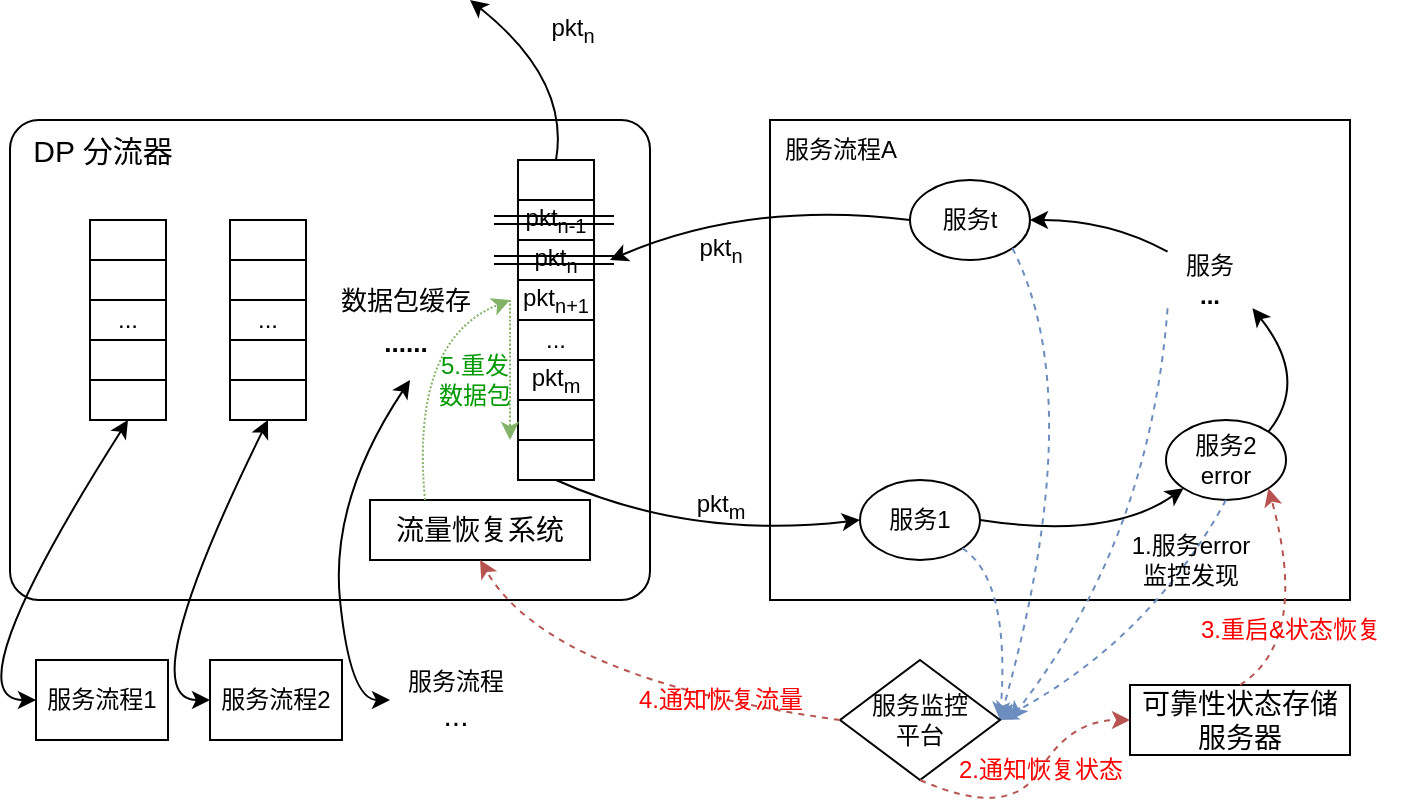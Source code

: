 <mxfile version="26.2.13">
  <diagram name="第 1 页" id="8AEqgXQ7vQlAx5bRjQgV">
    <mxGraphModel dx="1004" dy="662" grid="1" gridSize="10" guides="1" tooltips="1" connect="1" arrows="1" fold="1" page="1" pageScale="1" pageWidth="1169" pageHeight="827" math="0" shadow="0">
      <root>
        <mxCell id="0" />
        <mxCell id="1" parent="0" />
        <mxCell id="SL-odhwJrNfDDm6GMrAu-103" value="" style="rounded=1;whiteSpace=wrap;html=1;arcSize=6;fillColor=none;" vertex="1" parent="1">
          <mxGeometry x="130" y="290" width="320" height="240" as="geometry" />
        </mxCell>
        <mxCell id="SL-odhwJrNfDDm6GMrAu-104" value="" style="rounded=0;whiteSpace=wrap;html=1;fillColor=none;" vertex="1" parent="1">
          <mxGeometry x="510" y="290" width="290" height="240" as="geometry" />
        </mxCell>
        <mxCell id="SL-odhwJrNfDDm6GMrAu-5" value="&lt;font style=&quot;font-size: 15px;&quot;&gt;DP 分流器&lt;/font&gt;" style="text;html=1;align=center;verticalAlign=middle;resizable=0;points=[];autosize=1;strokeColor=none;fillColor=none;" vertex="1" parent="1">
          <mxGeometry x="131" y="290" width="90" height="30" as="geometry" />
        </mxCell>
        <mxCell id="SL-odhwJrNfDDm6GMrAu-32" value="" style="group" vertex="1" connectable="0" parent="1">
          <mxGeometry x="170" y="340" width="38" height="100" as="geometry" />
        </mxCell>
        <mxCell id="SL-odhwJrNfDDm6GMrAu-21" value="" style="rounded=0;whiteSpace=wrap;html=1;" vertex="1" parent="SL-odhwJrNfDDm6GMrAu-32">
          <mxGeometry width="38" height="20" as="geometry" />
        </mxCell>
        <mxCell id="SL-odhwJrNfDDm6GMrAu-22" value="" style="rounded=0;whiteSpace=wrap;html=1;" vertex="1" parent="SL-odhwJrNfDDm6GMrAu-32">
          <mxGeometry y="20" width="38" height="20" as="geometry" />
        </mxCell>
        <mxCell id="SL-odhwJrNfDDm6GMrAu-23" value="..." style="rounded=0;whiteSpace=wrap;html=1;" vertex="1" parent="SL-odhwJrNfDDm6GMrAu-32">
          <mxGeometry y="40" width="38" height="20" as="geometry" />
        </mxCell>
        <mxCell id="SL-odhwJrNfDDm6GMrAu-24" value="" style="rounded=0;whiteSpace=wrap;html=1;" vertex="1" parent="SL-odhwJrNfDDm6GMrAu-32">
          <mxGeometry y="60" width="38" height="20" as="geometry" />
        </mxCell>
        <mxCell id="SL-odhwJrNfDDm6GMrAu-26" value="" style="rounded=0;whiteSpace=wrap;html=1;" vertex="1" parent="SL-odhwJrNfDDm6GMrAu-32">
          <mxGeometry y="80" width="38" height="20" as="geometry" />
        </mxCell>
        <mxCell id="SL-odhwJrNfDDm6GMrAu-33" value="" style="group" vertex="1" connectable="0" parent="1">
          <mxGeometry x="240" y="340" width="38" height="100" as="geometry" />
        </mxCell>
        <mxCell id="SL-odhwJrNfDDm6GMrAu-34" value="" style="rounded=0;whiteSpace=wrap;html=1;" vertex="1" parent="SL-odhwJrNfDDm6GMrAu-33">
          <mxGeometry width="38" height="20" as="geometry" />
        </mxCell>
        <mxCell id="SL-odhwJrNfDDm6GMrAu-35" value="" style="rounded=0;whiteSpace=wrap;html=1;" vertex="1" parent="SL-odhwJrNfDDm6GMrAu-33">
          <mxGeometry y="20" width="38" height="20" as="geometry" />
        </mxCell>
        <mxCell id="SL-odhwJrNfDDm6GMrAu-36" value="..." style="rounded=0;whiteSpace=wrap;html=1;" vertex="1" parent="SL-odhwJrNfDDm6GMrAu-33">
          <mxGeometry y="40" width="38" height="20" as="geometry" />
        </mxCell>
        <mxCell id="SL-odhwJrNfDDm6GMrAu-37" value="" style="rounded=0;whiteSpace=wrap;html=1;" vertex="1" parent="SL-odhwJrNfDDm6GMrAu-33">
          <mxGeometry y="60" width="38" height="20" as="geometry" />
        </mxCell>
        <mxCell id="SL-odhwJrNfDDm6GMrAu-38" value="" style="rounded=0;whiteSpace=wrap;html=1;" vertex="1" parent="SL-odhwJrNfDDm6GMrAu-33">
          <mxGeometry y="80" width="38" height="20" as="geometry" />
        </mxCell>
        <mxCell id="SL-odhwJrNfDDm6GMrAu-46" value="&lt;div&gt;&lt;span style=&quot;font-weight: normal;&quot;&gt;&lt;font style=&quot;font-size: 13px;&quot;&gt;数据包缓存&lt;/font&gt;&lt;/span&gt;&lt;/div&gt;&lt;font style=&quot;font-size: 13px;&quot;&gt;......&lt;/font&gt;" style="text;html=1;align=center;verticalAlign=middle;whiteSpace=wrap;rounded=0;fontStyle=1;fontSize=17;" vertex="1" parent="1">
          <mxGeometry x="283" y="375" width="90" height="30" as="geometry" />
        </mxCell>
        <mxCell id="SL-odhwJrNfDDm6GMrAu-52" value="" style="curved=1;endArrow=classic;html=1;rounded=0;exitX=0.5;exitY=1;exitDx=0;exitDy=0;entryX=0;entryY=0.5;entryDx=0;entryDy=0;endFill=1;startFill=1;startArrow=classic;" edge="1" parent="1" source="SL-odhwJrNfDDm6GMrAu-26" target="SL-odhwJrNfDDm6GMrAu-61">
          <mxGeometry width="50" height="50" relative="1" as="geometry">
            <mxPoint x="170" y="440" as="sourcePoint" />
            <mxPoint x="154" y="535" as="targetPoint" />
            <Array as="points">
              <mxPoint x="100" y="580" />
            </Array>
          </mxGeometry>
        </mxCell>
        <mxCell id="SL-odhwJrNfDDm6GMrAu-55" value="" style="curved=1;endArrow=classic;html=1;rounded=0;exitX=0.5;exitY=1;exitDx=0;exitDy=0;entryX=0;entryY=0.5;entryDx=0;entryDy=0;startArrow=classic;startFill=1;" edge="1" parent="1" target="SL-odhwJrNfDDm6GMrAu-63" source="SL-odhwJrNfDDm6GMrAu-38">
          <mxGeometry width="50" height="50" relative="1" as="geometry">
            <mxPoint x="267" y="440" as="sourcePoint" />
            <mxPoint x="240" y="530" as="targetPoint" />
            <Array as="points">
              <mxPoint x="190" y="580" />
            </Array>
          </mxGeometry>
        </mxCell>
        <mxCell id="SL-odhwJrNfDDm6GMrAu-58" value="" style="group" vertex="1" connectable="0" parent="1">
          <mxGeometry x="372" y="310" width="60" height="160" as="geometry" />
        </mxCell>
        <mxCell id="SL-odhwJrNfDDm6GMrAu-6" value="pkt&lt;sub&gt;n&lt;/sub&gt;" style="rounded=0;whiteSpace=wrap;html=1;container=0;" vertex="1" parent="SL-odhwJrNfDDm6GMrAu-58">
          <mxGeometry x="12" y="40" width="38" height="20" as="geometry" />
        </mxCell>
        <mxCell id="SL-odhwJrNfDDm6GMrAu-8" value="pkt&lt;sub&gt;n+1&lt;/sub&gt;" style="rounded=0;whiteSpace=wrap;html=1;container=0;" vertex="1" parent="SL-odhwJrNfDDm6GMrAu-58">
          <mxGeometry x="12" y="60" width="38" height="20" as="geometry" />
        </mxCell>
        <mxCell id="SL-odhwJrNfDDm6GMrAu-9" value="..." style="rounded=0;whiteSpace=wrap;html=1;container=0;" vertex="1" parent="SL-odhwJrNfDDm6GMrAu-58">
          <mxGeometry x="12" y="80" width="38" height="20" as="geometry" />
        </mxCell>
        <mxCell id="SL-odhwJrNfDDm6GMrAu-10" value="pkt&lt;sub&gt;m&lt;/sub&gt;" style="rounded=0;whiteSpace=wrap;html=1;container=0;" vertex="1" parent="SL-odhwJrNfDDm6GMrAu-58">
          <mxGeometry x="12" y="100" width="38" height="20" as="geometry" />
        </mxCell>
        <mxCell id="SL-odhwJrNfDDm6GMrAu-11" value="pkt&lt;sub&gt;n-1&lt;/sub&gt;" style="rounded=0;whiteSpace=wrap;html=1;container=0;" vertex="1" parent="SL-odhwJrNfDDm6GMrAu-58">
          <mxGeometry x="12" y="20" width="38" height="20" as="geometry" />
        </mxCell>
        <mxCell id="SL-odhwJrNfDDm6GMrAu-12" value="" style="rounded=0;whiteSpace=wrap;html=1;container=0;" vertex="1" parent="SL-odhwJrNfDDm6GMrAu-58">
          <mxGeometry x="12" y="120" width="38" height="20" as="geometry" />
        </mxCell>
        <mxCell id="SL-odhwJrNfDDm6GMrAu-13" value="" style="rounded=0;whiteSpace=wrap;html=1;container=0;" vertex="1" parent="SL-odhwJrNfDDm6GMrAu-58">
          <mxGeometry x="12" width="38" height="20" as="geometry" />
        </mxCell>
        <mxCell id="SL-odhwJrNfDDm6GMrAu-14" value="" style="rounded=0;whiteSpace=wrap;html=1;container=0;" vertex="1" parent="SL-odhwJrNfDDm6GMrAu-58">
          <mxGeometry x="12" y="140" width="38" height="20" as="geometry" />
        </mxCell>
        <mxCell id="SL-odhwJrNfDDm6GMrAu-20" value="" style="shape=link;html=1;rounded=0;" edge="1" parent="SL-odhwJrNfDDm6GMrAu-58">
          <mxGeometry width="100" relative="1" as="geometry">
            <mxPoint y="30" as="sourcePoint" />
            <mxPoint x="60" y="30" as="targetPoint" />
          </mxGeometry>
        </mxCell>
        <mxCell id="SL-odhwJrNfDDm6GMrAu-57" value="" style="shape=link;html=1;rounded=0;" edge="1" parent="SL-odhwJrNfDDm6GMrAu-58">
          <mxGeometry width="100" relative="1" as="geometry">
            <mxPoint y="50" as="sourcePoint" />
            <mxPoint x="60" y="50" as="targetPoint" />
          </mxGeometry>
        </mxCell>
        <mxCell id="SL-odhwJrNfDDm6GMrAu-59" value="" style="curved=1;endArrow=classic;html=1;rounded=0;entryX=0;entryY=0.5;entryDx=0;entryDy=0;startArrow=classic;startFill=1;" edge="1" parent="1" target="SL-odhwJrNfDDm6GMrAu-64">
          <mxGeometry width="50" height="50" relative="1" as="geometry">
            <mxPoint x="330" y="420" as="sourcePoint" />
            <mxPoint x="340" y="500" as="targetPoint" />
            <Array as="points">
              <mxPoint x="290" y="480" />
              <mxPoint x="300" y="580" />
            </Array>
          </mxGeometry>
        </mxCell>
        <mxCell id="SL-odhwJrNfDDm6GMrAu-61" value="服务流程1" style="rounded=0;whiteSpace=wrap;html=1;" vertex="1" parent="1">
          <mxGeometry x="143" y="560" width="66" height="40" as="geometry" />
        </mxCell>
        <mxCell id="SL-odhwJrNfDDm6GMrAu-63" value="服务流程2" style="rounded=0;whiteSpace=wrap;html=1;" vertex="1" parent="1">
          <mxGeometry x="230" y="560" width="66" height="40" as="geometry" />
        </mxCell>
        <mxCell id="SL-odhwJrNfDDm6GMrAu-64" value="服务流程&lt;div&gt;&lt;font style=&quot;font-size: 15px;&quot;&gt;...&lt;/font&gt;&lt;/div&gt;" style="rounded=0;whiteSpace=wrap;html=1;fillColor=none;strokeColor=none;strokeWidth=1;" vertex="1" parent="1">
          <mxGeometry x="320" y="560" width="66" height="40" as="geometry" />
        </mxCell>
        <mxCell id="SL-odhwJrNfDDm6GMrAu-66" value="" style="curved=1;endArrow=classic;html=1;rounded=0;exitX=0.5;exitY=1;exitDx=0;exitDy=0;entryX=0;entryY=0.5;entryDx=0;entryDy=0;" edge="1" parent="1" source="SL-odhwJrNfDDm6GMrAu-14" target="SL-odhwJrNfDDm6GMrAu-67">
          <mxGeometry width="50" height="50" relative="1" as="geometry">
            <mxPoint x="340" y="430" as="sourcePoint" />
            <mxPoint x="530" y="500" as="targetPoint" />
            <Array as="points">
              <mxPoint x="470" y="500" />
            </Array>
          </mxGeometry>
        </mxCell>
        <mxCell id="SL-odhwJrNfDDm6GMrAu-67" value="服务1" style="ellipse;whiteSpace=wrap;html=1;fillColor=none;" vertex="1" parent="1">
          <mxGeometry x="555" y="470" width="60" height="40" as="geometry" />
        </mxCell>
        <mxCell id="SL-odhwJrNfDDm6GMrAu-69" value="服务2&lt;div&gt;error&lt;/div&gt;" style="ellipse;whiteSpace=wrap;html=1;fillColor=none;" vertex="1" parent="1">
          <mxGeometry x="708" y="440" width="60" height="40" as="geometry" />
        </mxCell>
        <mxCell id="SL-odhwJrNfDDm6GMrAu-70" value="服务&lt;div&gt;&lt;b&gt;...&lt;/b&gt;&lt;/div&gt;" style="ellipse;whiteSpace=wrap;html=1;fillColor=none;strokeWidth=0;strokeColor=none;" vertex="1" parent="1">
          <mxGeometry x="700" y="350" width="60" height="40" as="geometry" />
        </mxCell>
        <mxCell id="SL-odhwJrNfDDm6GMrAu-71" value="服务t" style="ellipse;whiteSpace=wrap;html=1;fillColor=none;" vertex="1" parent="1">
          <mxGeometry x="580" y="320" width="60" height="40" as="geometry" />
        </mxCell>
        <mxCell id="SL-odhwJrNfDDm6GMrAu-72" value="" style="curved=1;endArrow=classic;html=1;rounded=0;exitX=0;exitY=0.5;exitDx=0;exitDy=0;" edge="1" parent="1" source="SL-odhwJrNfDDm6GMrAu-71">
          <mxGeometry width="50" height="50" relative="1" as="geometry">
            <mxPoint x="413" y="480" as="sourcePoint" />
            <mxPoint x="430" y="360" as="targetPoint" />
            <Array as="points">
              <mxPoint x="500" y="330" />
            </Array>
          </mxGeometry>
        </mxCell>
        <mxCell id="SL-odhwJrNfDDm6GMrAu-73" value="" style="curved=1;endArrow=classic;html=1;rounded=0;exitX=0.5;exitY=0;exitDx=0;exitDy=0;" edge="1" parent="1" source="SL-odhwJrNfDDm6GMrAu-13">
          <mxGeometry width="50" height="50" relative="1" as="geometry">
            <mxPoint x="590" y="350" as="sourcePoint" />
            <mxPoint x="360" y="230" as="targetPoint" />
            <Array as="points">
              <mxPoint x="410" y="270" />
            </Array>
          </mxGeometry>
        </mxCell>
        <mxCell id="SL-odhwJrNfDDm6GMrAu-74" value="" style="curved=1;endArrow=classic;html=1;rounded=0;exitX=1;exitY=0.5;exitDx=0;exitDy=0;entryX=0;entryY=1;entryDx=0;entryDy=0;" edge="1" parent="1" source="SL-odhwJrNfDDm6GMrAu-67" target="SL-odhwJrNfDDm6GMrAu-69">
          <mxGeometry width="50" height="50" relative="1" as="geometry">
            <mxPoint x="413" y="480" as="sourcePoint" />
            <mxPoint x="565" y="500" as="targetPoint" />
            <Array as="points">
              <mxPoint x="680" y="500" />
            </Array>
          </mxGeometry>
        </mxCell>
        <mxCell id="SL-odhwJrNfDDm6GMrAu-75" value="" style="curved=1;endArrow=classic;html=1;rounded=0;exitX=1;exitY=0;exitDx=0;exitDy=0;entryX=1;entryY=1;entryDx=0;entryDy=0;" edge="1" parent="1" source="SL-odhwJrNfDDm6GMrAu-69" target="SL-odhwJrNfDDm6GMrAu-70">
          <mxGeometry width="50" height="50" relative="1" as="geometry">
            <mxPoint x="625" y="500" as="sourcePoint" />
            <mxPoint x="719" y="484" as="targetPoint" />
            <Array as="points">
              <mxPoint x="780" y="420" />
            </Array>
          </mxGeometry>
        </mxCell>
        <mxCell id="SL-odhwJrNfDDm6GMrAu-76" value="" style="curved=1;endArrow=classic;html=1;rounded=0;exitX=0;exitY=0;exitDx=0;exitDy=0;entryX=1;entryY=0.5;entryDx=0;entryDy=0;" edge="1" parent="1" source="SL-odhwJrNfDDm6GMrAu-70" target="SL-odhwJrNfDDm6GMrAu-71">
          <mxGeometry width="50" height="50" relative="1" as="geometry">
            <mxPoint x="761" y="456" as="sourcePoint" />
            <mxPoint x="761" y="384" as="targetPoint" />
            <Array as="points">
              <mxPoint x="680" y="340" />
            </Array>
          </mxGeometry>
        </mxCell>
        <mxCell id="SL-odhwJrNfDDm6GMrAu-77" value="服务流程A" style="text;html=1;align=center;verticalAlign=middle;resizable=0;points=[];autosize=1;strokeColor=none;fillColor=none;" vertex="1" parent="1">
          <mxGeometry x="505" y="290" width="80" height="30" as="geometry" />
        </mxCell>
        <mxCell id="SL-odhwJrNfDDm6GMrAu-79" value="" style="curved=1;endArrow=classic;html=1;rounded=0;exitX=1;exitY=1;exitDx=0;exitDy=0;fillColor=#dae8fc;strokeColor=#6c8ebf;dashed=1;entryX=1;entryY=0.5;entryDx=0;entryDy=0;" edge="1" parent="1" source="SL-odhwJrNfDDm6GMrAu-71" target="SL-odhwJrNfDDm6GMrAu-85">
          <mxGeometry width="50" height="50" relative="1" as="geometry">
            <mxPoint x="590" y="350" as="sourcePoint" />
            <mxPoint x="620" y="570" as="targetPoint" />
            <Array as="points">
              <mxPoint x="670" y="430" />
            </Array>
          </mxGeometry>
        </mxCell>
        <mxCell id="SL-odhwJrNfDDm6GMrAu-80" value="" style="curved=1;endArrow=classic;html=1;rounded=0;exitX=0;exitY=1;exitDx=0;exitDy=0;fillColor=#dae8fc;strokeColor=#6c8ebf;dashed=1;" edge="1" parent="1" source="SL-odhwJrNfDDm6GMrAu-70">
          <mxGeometry width="50" height="50" relative="1" as="geometry">
            <mxPoint x="641" y="364" as="sourcePoint" />
            <mxPoint x="630" y="590" as="targetPoint" />
            <Array as="points">
              <mxPoint x="700" y="500" />
            </Array>
          </mxGeometry>
        </mxCell>
        <mxCell id="SL-odhwJrNfDDm6GMrAu-81" value="" style="curved=1;endArrow=classic;html=1;rounded=0;exitX=0.5;exitY=1;exitDx=0;exitDy=0;fillColor=#dae8fc;strokeColor=#6c8ebf;dashed=1;entryX=1;entryY=0.5;entryDx=0;entryDy=0;" edge="1" parent="1" source="SL-odhwJrNfDDm6GMrAu-69" target="SL-odhwJrNfDDm6GMrAu-85">
          <mxGeometry width="50" height="50" relative="1" as="geometry">
            <mxPoint x="719" y="394" as="sourcePoint" />
            <mxPoint x="620" y="570" as="targetPoint" />
            <Array as="points">
              <mxPoint x="700" y="550" />
            </Array>
          </mxGeometry>
        </mxCell>
        <mxCell id="SL-odhwJrNfDDm6GMrAu-82" value="" style="curved=1;endArrow=classic;html=1;rounded=0;exitX=1;exitY=1;exitDx=0;exitDy=0;fillColor=#dae8fc;strokeColor=#6c8ebf;dashed=1;entryX=1;entryY=0.5;entryDx=0;entryDy=0;" edge="1" parent="1" source="SL-odhwJrNfDDm6GMrAu-67" target="SL-odhwJrNfDDm6GMrAu-85">
          <mxGeometry width="50" height="50" relative="1" as="geometry">
            <mxPoint x="641" y="364" as="sourcePoint" />
            <mxPoint x="620" y="570" as="targetPoint" />
            <Array as="points">
              <mxPoint x="630" y="520" />
            </Array>
          </mxGeometry>
        </mxCell>
        <mxCell id="SL-odhwJrNfDDm6GMrAu-85" value="服务监控&lt;div&gt;平台&lt;/div&gt;" style="rhombus;whiteSpace=wrap;html=1;" vertex="1" parent="1">
          <mxGeometry x="545" y="560" width="80" height="60" as="geometry" />
        </mxCell>
        <mxCell id="SL-odhwJrNfDDm6GMrAu-88" value="&lt;font style=&quot;font-size: 14px;&quot;&gt;流量恢复系统&lt;/font&gt;" style="whiteSpace=wrap;html=1;fillColor=none;" vertex="1" parent="1">
          <mxGeometry x="310" y="480" width="110" height="30" as="geometry" />
        </mxCell>
        <mxCell id="SL-odhwJrNfDDm6GMrAu-89" value="" style="curved=1;endArrow=classic;html=1;rounded=0;exitX=0.25;exitY=0;exitDx=0;exitDy=0;fillColor=#d5e8d4;strokeColor=#82b366;dashed=1;dashPattern=1 1;" edge="1" parent="1" source="SL-odhwJrNfDDm6GMrAu-88">
          <mxGeometry width="50" height="50" relative="1" as="geometry">
            <mxPoint x="616" y="514" as="sourcePoint" />
            <mxPoint x="380" y="380" as="targetPoint" />
            <Array as="points">
              <mxPoint x="330" y="400" />
            </Array>
          </mxGeometry>
        </mxCell>
        <mxCell id="SL-odhwJrNfDDm6GMrAu-90" value="" style="curved=1;endArrow=classic;html=1;rounded=0;fillColor=#d5e8d4;strokeColor=#82b366;dashed=1;dashPattern=1 1;" edge="1" parent="1">
          <mxGeometry width="50" height="50" relative="1" as="geometry">
            <mxPoint x="380" y="380" as="sourcePoint" />
            <mxPoint x="380" y="450" as="targetPoint" />
            <Array as="points" />
          </mxGeometry>
        </mxCell>
        <mxCell id="SL-odhwJrNfDDm6GMrAu-91" value="" style="curved=1;endArrow=classic;html=1;rounded=0;exitX=0;exitY=0.5;exitDx=0;exitDy=0;fillColor=#f8cecc;strokeColor=#b85450;dashed=1;entryX=0.5;entryY=1;entryDx=0;entryDy=0;" edge="1" parent="1" source="SL-odhwJrNfDDm6GMrAu-85" target="SL-odhwJrNfDDm6GMrAu-88">
          <mxGeometry width="50" height="50" relative="1" as="geometry">
            <mxPoint x="616" y="514" as="sourcePoint" />
            <mxPoint x="635" y="600" as="targetPoint" />
            <Array as="points">
              <mxPoint x="400" y="570" />
            </Array>
          </mxGeometry>
        </mxCell>
        <mxCell id="SL-odhwJrNfDDm6GMrAu-100" value="" style="curved=1;endArrow=classic;html=1;rounded=0;exitX=0.5;exitY=1;exitDx=0;exitDy=0;fillColor=#f8cecc;strokeColor=#b85450;dashed=1;entryX=0;entryY=0.5;entryDx=0;entryDy=0;" edge="1" target="SL-odhwJrNfDDm6GMrAu-101" parent="1">
          <mxGeometry width="50" height="50" relative="1" as="geometry">
            <mxPoint x="585" y="620" as="sourcePoint" />
            <mxPoint x="620" y="570" as="targetPoint" />
            <Array as="points">
              <mxPoint x="630" y="640" />
              <mxPoint x="660" y="590" />
            </Array>
          </mxGeometry>
        </mxCell>
        <mxCell id="SL-odhwJrNfDDm6GMrAu-101" value="&lt;span style=&quot;font-size: 14px;&quot;&gt;可靠性状态存储服务器&lt;/span&gt;" style="whiteSpace=wrap;html=1;fillColor=none;" vertex="1" parent="1">
          <mxGeometry x="690" y="572.5" width="110" height="35" as="geometry" />
        </mxCell>
        <mxCell id="SL-odhwJrNfDDm6GMrAu-102" value="" style="curved=1;endArrow=classic;html=1;rounded=0;exitX=0.5;exitY=0;exitDx=0;exitDy=0;fillColor=#f8cecc;strokeColor=#b85450;dashed=1;entryX=1;entryY=1;entryDx=0;entryDy=0;" edge="1" source="SL-odhwJrNfDDm6GMrAu-101" parent="1" target="SL-odhwJrNfDDm6GMrAu-69">
          <mxGeometry width="50" height="50" relative="1" as="geometry">
            <mxPoint x="555" y="600" as="sourcePoint" />
            <mxPoint x="738" y="480" as="targetPoint" />
            <Array as="points">
              <mxPoint x="780" y="550" />
            </Array>
          </mxGeometry>
        </mxCell>
        <mxCell id="SL-odhwJrNfDDm6GMrAu-105" value="3.重启&amp;amp;状态恢复" style="text;html=1;align=center;verticalAlign=middle;resizable=0;points=[];autosize=1;strokeColor=none;fillColor=none;labelBackgroundColor=none;fontColor=#FF0000;" vertex="1" parent="1">
          <mxGeometry x="715" y="530" width="110" height="30" as="geometry" />
        </mxCell>
        <mxCell id="SL-odhwJrNfDDm6GMrAu-106" value="pkt&lt;sub&gt;m&lt;/sub&gt;" style="text;html=1;align=center;verticalAlign=middle;resizable=0;points=[];autosize=1;strokeColor=none;fillColor=none;" vertex="1" parent="1">
          <mxGeometry x="460" y="468" width="50" height="30" as="geometry" />
        </mxCell>
        <mxCell id="SL-odhwJrNfDDm6GMrAu-107" value="pkt&lt;sub&gt;n&lt;/sub&gt;" style="text;html=1;align=center;verticalAlign=middle;resizable=0;points=[];autosize=1;strokeColor=none;fillColor=none;" vertex="1" parent="1">
          <mxGeometry x="460" y="340" width="50" height="30" as="geometry" />
        </mxCell>
        <mxCell id="SL-odhwJrNfDDm6GMrAu-108" value="&lt;span style=&quot;color: rgb(0, 153, 0);&quot;&gt;5.重发&lt;/span&gt;&lt;div&gt;&lt;span style=&quot;color: rgb(0, 153, 0);&quot;&gt;数据包&lt;/span&gt;&lt;/div&gt;" style="text;html=1;align=center;verticalAlign=middle;resizable=0;points=[];autosize=1;strokeColor=none;fillColor=none;" vertex="1" parent="1">
          <mxGeometry x="332" y="400" width="60" height="40" as="geometry" />
        </mxCell>
        <mxCell id="SL-odhwJrNfDDm6GMrAu-109" value="pkt&lt;sub&gt;n&lt;/sub&gt;" style="text;html=1;align=center;verticalAlign=middle;resizable=0;points=[];autosize=1;strokeColor=none;fillColor=none;" vertex="1" parent="1">
          <mxGeometry x="386" y="230" width="50" height="30" as="geometry" />
        </mxCell>
        <mxCell id="SL-odhwJrNfDDm6GMrAu-112" value="1.服务error&lt;div&gt;监控发现&lt;/div&gt;" style="text;html=1;align=center;verticalAlign=middle;resizable=0;points=[];autosize=1;strokeColor=none;fillColor=none;" vertex="1" parent="1">
          <mxGeometry x="680" y="490" width="80" height="40" as="geometry" />
        </mxCell>
        <mxCell id="SL-odhwJrNfDDm6GMrAu-113" value="2.通知恢复状态" style="text;html=1;align=center;verticalAlign=middle;resizable=0;points=[];autosize=1;strokeColor=none;fillColor=none;labelBackgroundColor=none;fontColor=#FF0000;" vertex="1" parent="1">
          <mxGeometry x="590" y="600" width="110" height="30" as="geometry" />
        </mxCell>
        <mxCell id="SL-odhwJrNfDDm6GMrAu-115" value="4.通知恢复流量" style="text;html=1;align=center;verticalAlign=middle;resizable=0;points=[];autosize=1;strokeColor=none;fillColor=none;labelBackgroundColor=none;fontColor=#FF0000;" vertex="1" parent="1">
          <mxGeometry x="430" y="565" width="110" height="30" as="geometry" />
        </mxCell>
      </root>
    </mxGraphModel>
  </diagram>
</mxfile>
